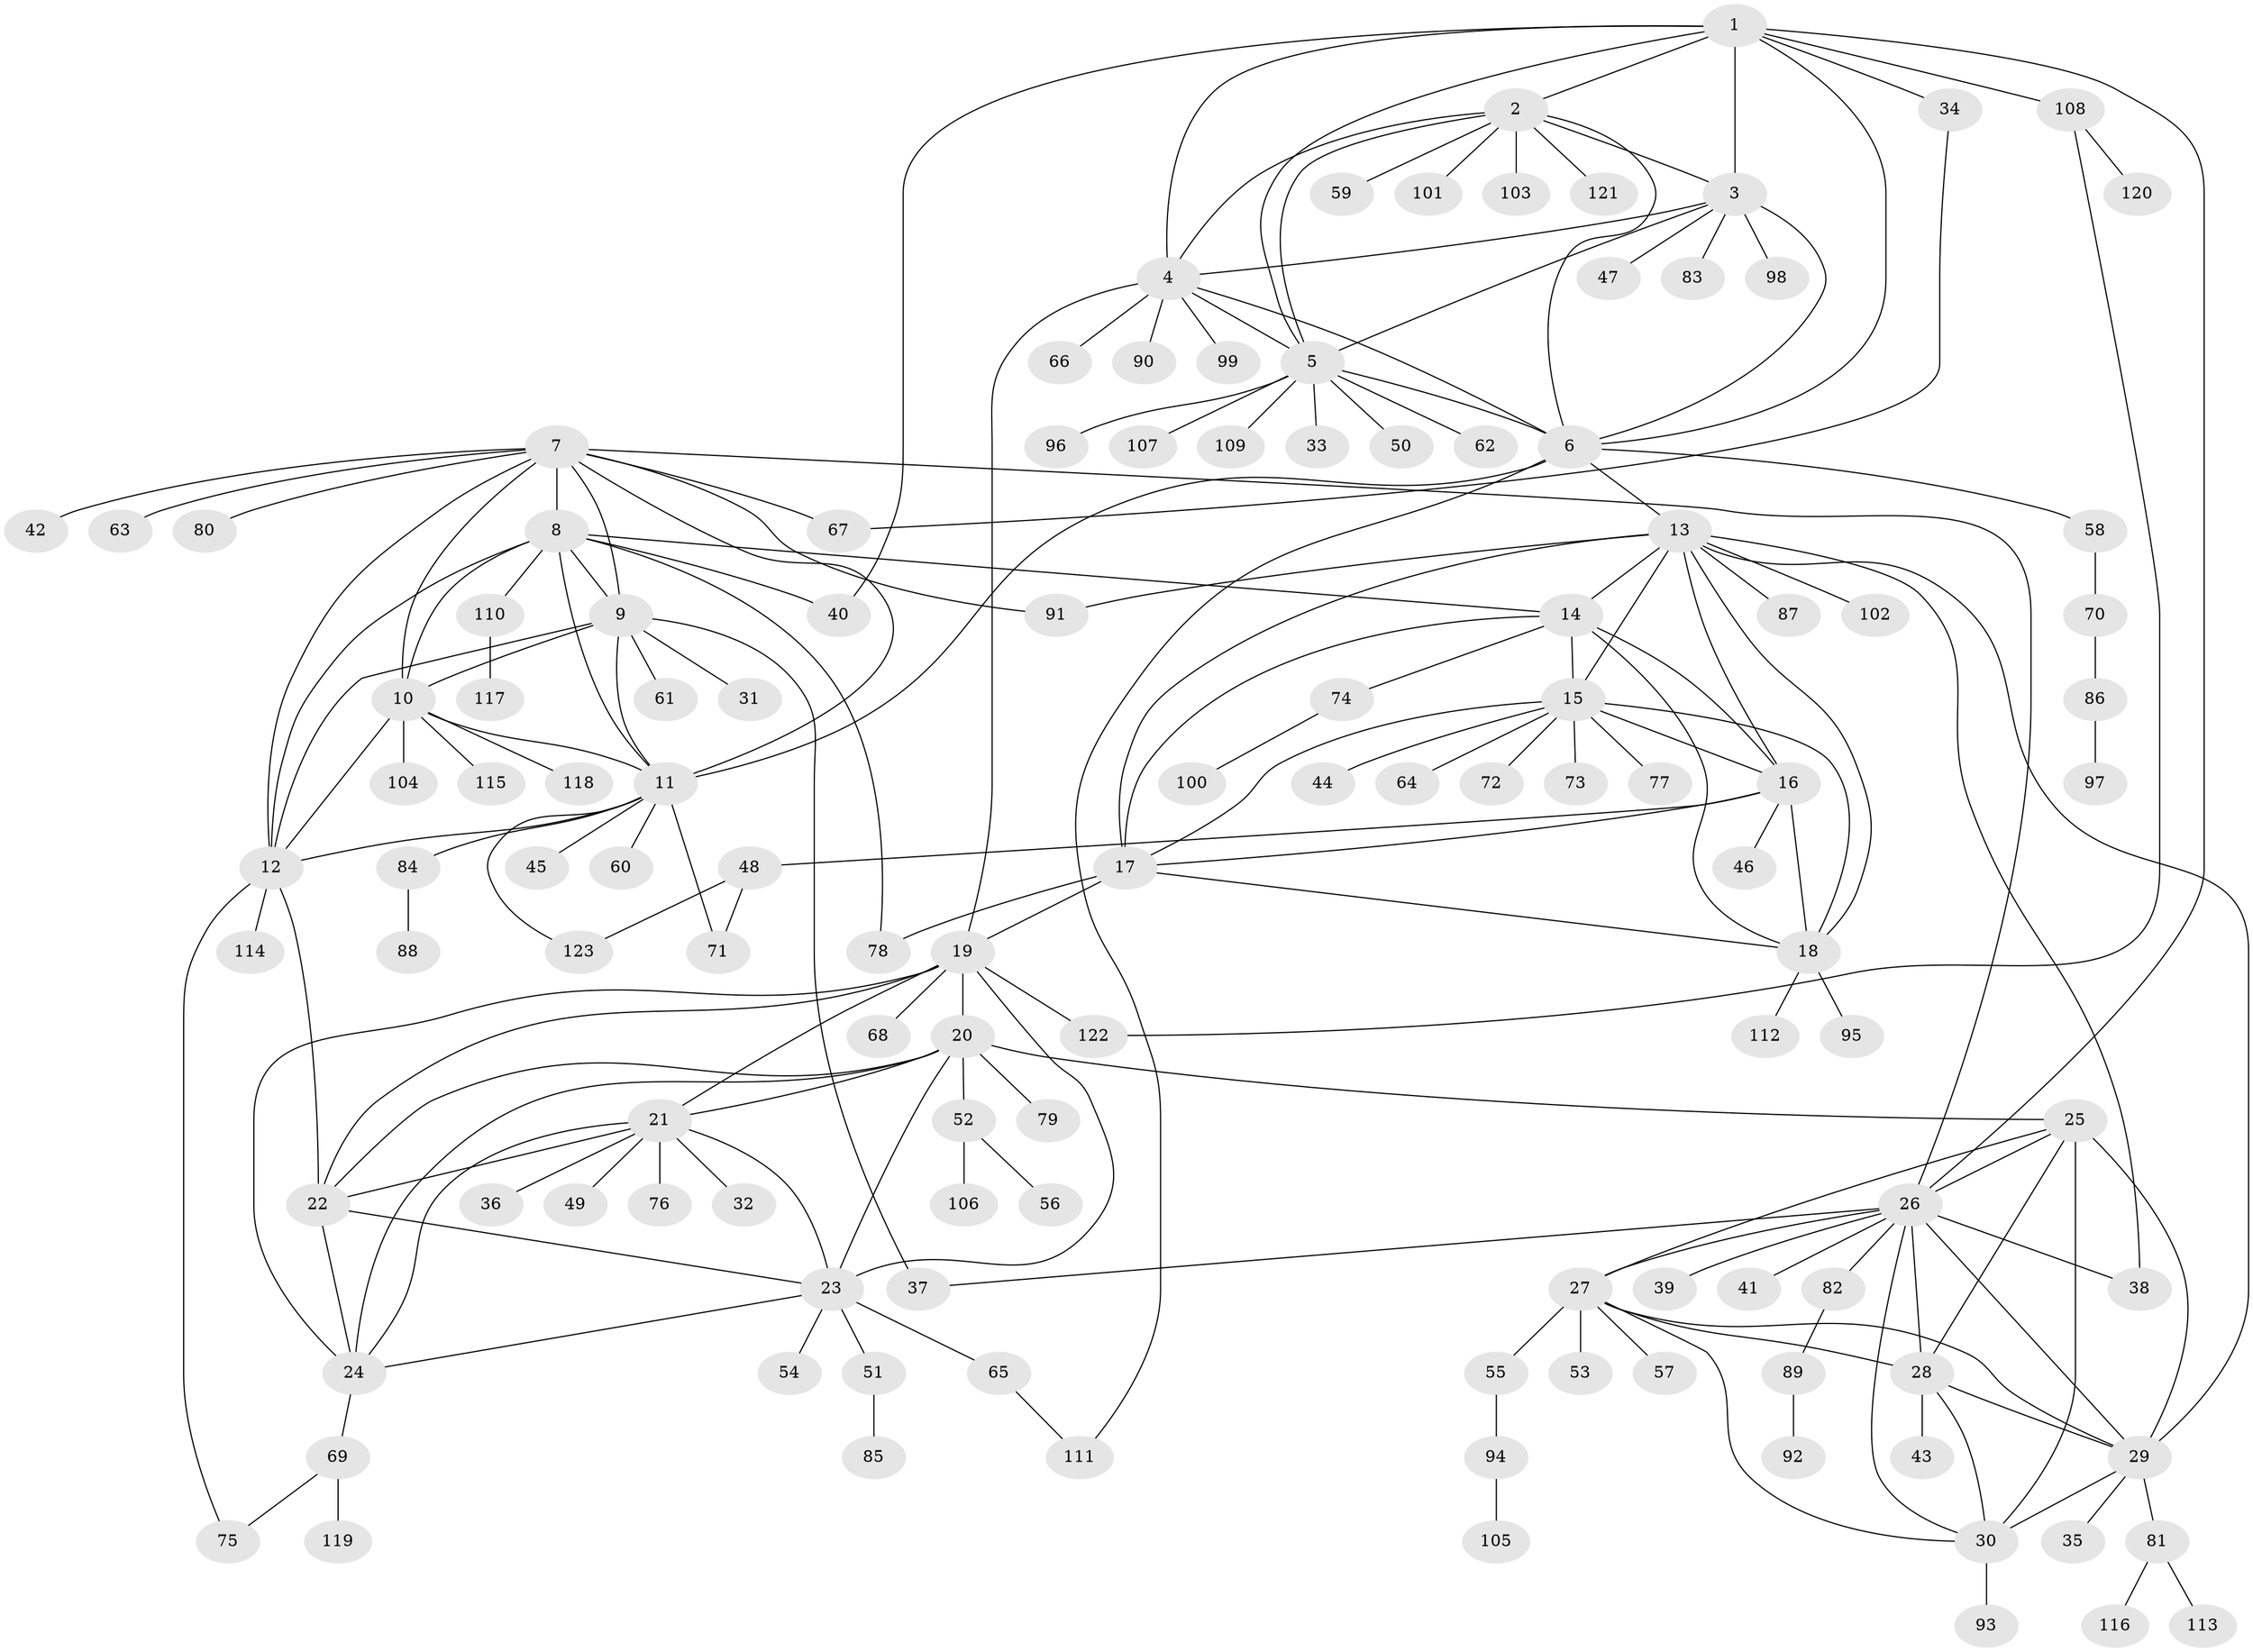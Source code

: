 // Generated by graph-tools (version 1.1) at 2025/11/02/27/25 16:11:34]
// undirected, 123 vertices, 189 edges
graph export_dot {
graph [start="1"]
  node [color=gray90,style=filled];
  1;
  2;
  3;
  4;
  5;
  6;
  7;
  8;
  9;
  10;
  11;
  12;
  13;
  14;
  15;
  16;
  17;
  18;
  19;
  20;
  21;
  22;
  23;
  24;
  25;
  26;
  27;
  28;
  29;
  30;
  31;
  32;
  33;
  34;
  35;
  36;
  37;
  38;
  39;
  40;
  41;
  42;
  43;
  44;
  45;
  46;
  47;
  48;
  49;
  50;
  51;
  52;
  53;
  54;
  55;
  56;
  57;
  58;
  59;
  60;
  61;
  62;
  63;
  64;
  65;
  66;
  67;
  68;
  69;
  70;
  71;
  72;
  73;
  74;
  75;
  76;
  77;
  78;
  79;
  80;
  81;
  82;
  83;
  84;
  85;
  86;
  87;
  88;
  89;
  90;
  91;
  92;
  93;
  94;
  95;
  96;
  97;
  98;
  99;
  100;
  101;
  102;
  103;
  104;
  105;
  106;
  107;
  108;
  109;
  110;
  111;
  112;
  113;
  114;
  115;
  116;
  117;
  118;
  119;
  120;
  121;
  122;
  123;
  1 -- 2;
  1 -- 3;
  1 -- 4;
  1 -- 5;
  1 -- 6;
  1 -- 26;
  1 -- 34;
  1 -- 40;
  1 -- 108;
  2 -- 3;
  2 -- 4;
  2 -- 5;
  2 -- 6;
  2 -- 59;
  2 -- 101;
  2 -- 103;
  2 -- 121;
  3 -- 4;
  3 -- 5;
  3 -- 6;
  3 -- 47;
  3 -- 83;
  3 -- 98;
  4 -- 5;
  4 -- 6;
  4 -- 19;
  4 -- 66;
  4 -- 90;
  4 -- 99;
  5 -- 6;
  5 -- 33;
  5 -- 50;
  5 -- 62;
  5 -- 96;
  5 -- 107;
  5 -- 109;
  6 -- 11;
  6 -- 13;
  6 -- 58;
  6 -- 111;
  7 -- 8;
  7 -- 9;
  7 -- 10;
  7 -- 11;
  7 -- 12;
  7 -- 26;
  7 -- 42;
  7 -- 63;
  7 -- 67;
  7 -- 80;
  7 -- 91;
  8 -- 9;
  8 -- 10;
  8 -- 11;
  8 -- 12;
  8 -- 14;
  8 -- 40;
  8 -- 78;
  8 -- 110;
  9 -- 10;
  9 -- 11;
  9 -- 12;
  9 -- 31;
  9 -- 37;
  9 -- 61;
  10 -- 11;
  10 -- 12;
  10 -- 104;
  10 -- 115;
  10 -- 118;
  11 -- 12;
  11 -- 45;
  11 -- 60;
  11 -- 71;
  11 -- 84;
  11 -- 123;
  12 -- 22;
  12 -- 75;
  12 -- 114;
  13 -- 14;
  13 -- 15;
  13 -- 16;
  13 -- 17;
  13 -- 18;
  13 -- 29;
  13 -- 38;
  13 -- 87;
  13 -- 91;
  13 -- 102;
  14 -- 15;
  14 -- 16;
  14 -- 17;
  14 -- 18;
  14 -- 74;
  15 -- 16;
  15 -- 17;
  15 -- 18;
  15 -- 44;
  15 -- 64;
  15 -- 72;
  15 -- 73;
  15 -- 77;
  16 -- 17;
  16 -- 18;
  16 -- 46;
  16 -- 48;
  17 -- 18;
  17 -- 19;
  17 -- 78;
  18 -- 95;
  18 -- 112;
  19 -- 20;
  19 -- 21;
  19 -- 22;
  19 -- 23;
  19 -- 24;
  19 -- 68;
  19 -- 122;
  20 -- 21;
  20 -- 22;
  20 -- 23;
  20 -- 24;
  20 -- 25;
  20 -- 52;
  20 -- 79;
  21 -- 22;
  21 -- 23;
  21 -- 24;
  21 -- 32;
  21 -- 36;
  21 -- 49;
  21 -- 76;
  22 -- 23;
  22 -- 24;
  23 -- 24;
  23 -- 51;
  23 -- 54;
  23 -- 65;
  24 -- 69;
  25 -- 26;
  25 -- 27;
  25 -- 28;
  25 -- 29;
  25 -- 30;
  26 -- 27;
  26 -- 28;
  26 -- 29;
  26 -- 30;
  26 -- 37;
  26 -- 38;
  26 -- 39;
  26 -- 41;
  26 -- 82;
  27 -- 28;
  27 -- 29;
  27 -- 30;
  27 -- 53;
  27 -- 55;
  27 -- 57;
  28 -- 29;
  28 -- 30;
  28 -- 43;
  29 -- 30;
  29 -- 35;
  29 -- 81;
  30 -- 93;
  34 -- 67;
  48 -- 71;
  48 -- 123;
  51 -- 85;
  52 -- 56;
  52 -- 106;
  55 -- 94;
  58 -- 70;
  65 -- 111;
  69 -- 75;
  69 -- 119;
  70 -- 86;
  74 -- 100;
  81 -- 113;
  81 -- 116;
  82 -- 89;
  84 -- 88;
  86 -- 97;
  89 -- 92;
  94 -- 105;
  108 -- 120;
  108 -- 122;
  110 -- 117;
}
